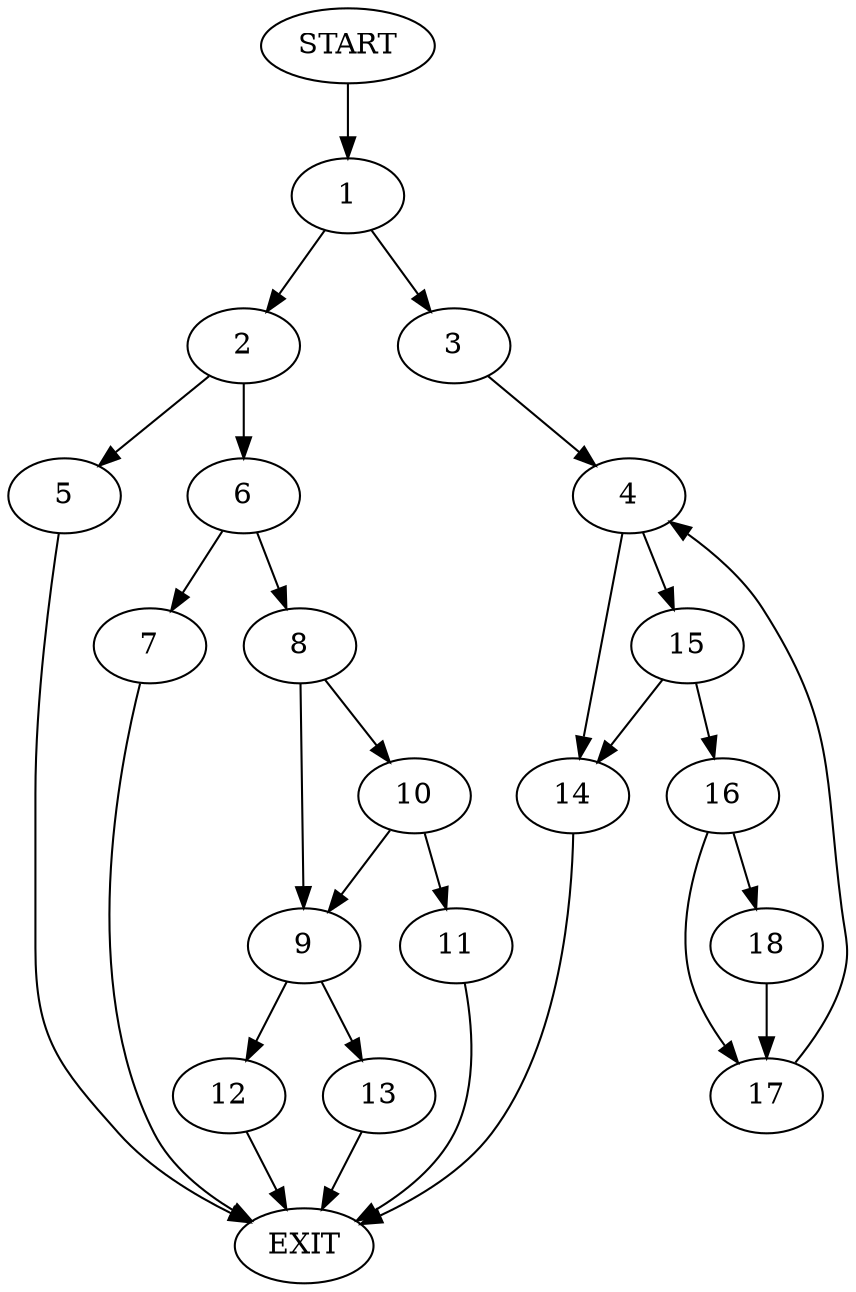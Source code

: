 digraph {
0 [label="START"]
19 [label="EXIT"]
0 -> 1
1 -> 2
1 -> 3
3 -> 4
2 -> 5
2 -> 6
6 -> 7
6 -> 8
5 -> 19
7 -> 19
8 -> 9
8 -> 10
10 -> 9
10 -> 11
9 -> 12
9 -> 13
11 -> 19
12 -> 19
13 -> 19
4 -> 14
4 -> 15
14 -> 19
15 -> 14
15 -> 16
16 -> 17
16 -> 18
18 -> 17
17 -> 4
}
